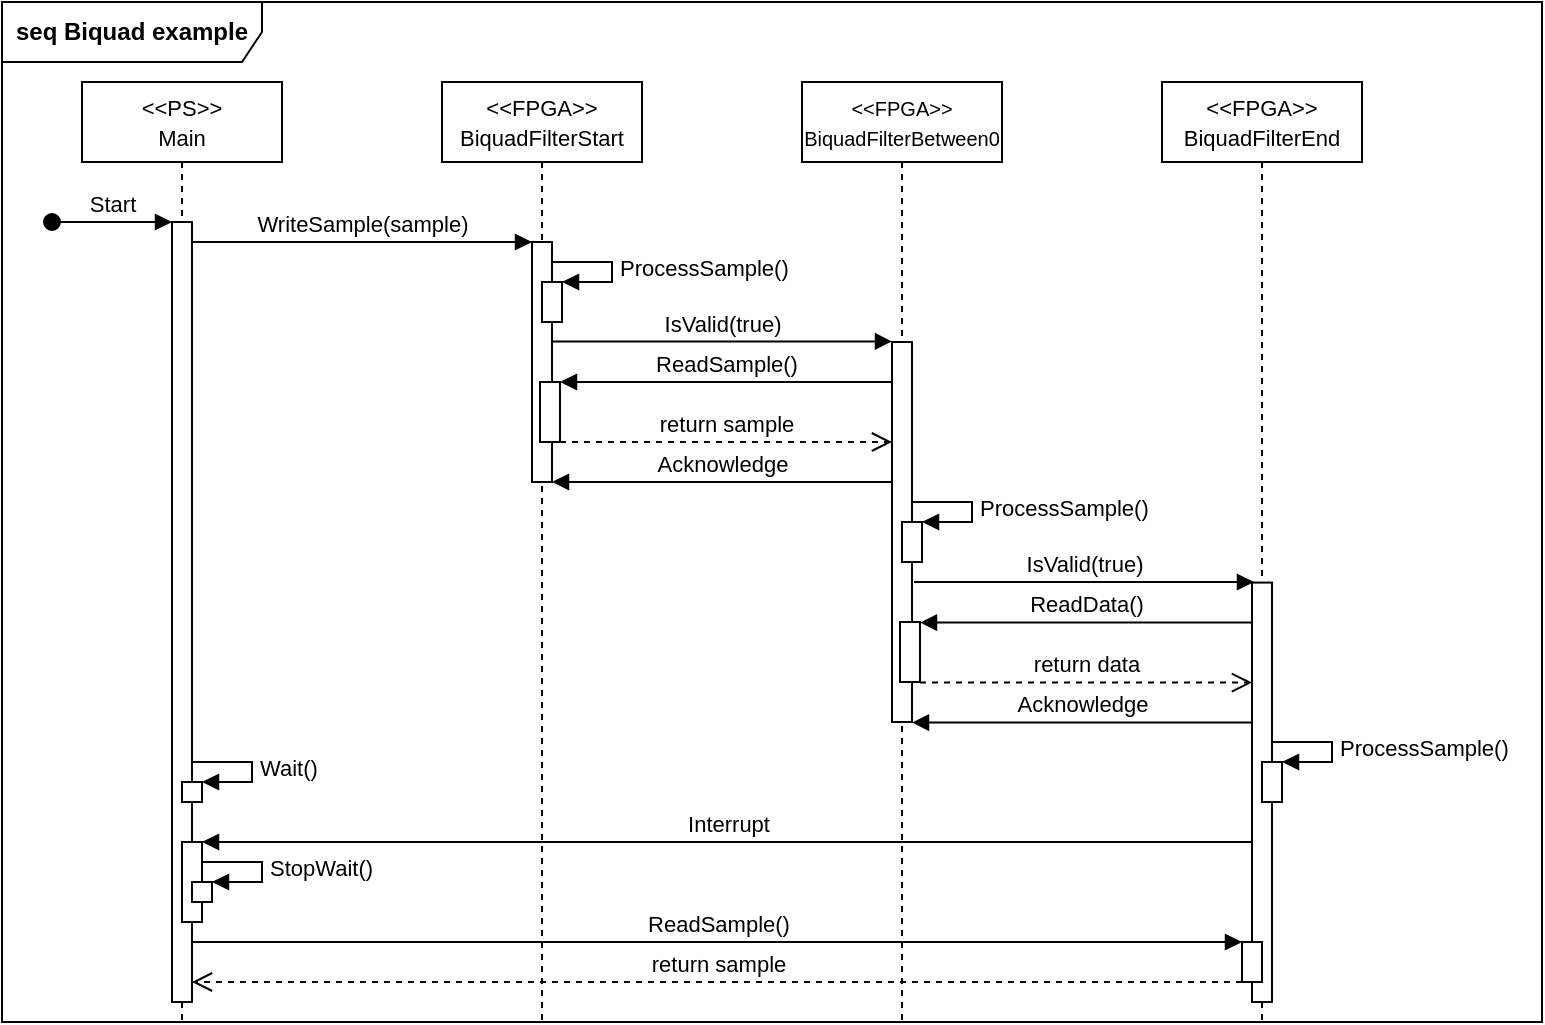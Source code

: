 <mxfile version="22.1.16" type="device">
  <diagram name="Side-1" id="L_77LswnBZLIQyHjaLs6">
    <mxGraphModel dx="1098" dy="1180" grid="1" gridSize="10" guides="1" tooltips="1" connect="1" arrows="1" fold="1" page="1" pageScale="1" pageWidth="827" pageHeight="1169" math="0" shadow="0">
      <root>
        <mxCell id="0" />
        <mxCell id="1" parent="0" />
        <mxCell id="HCo-VtdF44j6H7yDx8mx-44" value="&lt;b&gt;seq Biquad example&lt;/b&gt;" style="shape=umlFrame;whiteSpace=wrap;html=1;pointerEvents=0;width=130;height=30;" vertex="1" parent="1">
          <mxGeometry width="770" height="510" as="geometry" />
        </mxCell>
        <mxCell id="HCo-VtdF44j6H7yDx8mx-10" value="&lt;font style=&quot;font-size: 11px;&quot;&gt;&amp;lt;&amp;lt;FPGA&amp;gt;&amp;gt;&lt;br&gt;BiquadFilterEnd&lt;/font&gt;" style="shape=umlLifeline;perimeter=lifelinePerimeter;whiteSpace=wrap;html=1;container=0;dropTarget=0;collapsible=0;recursiveResize=0;outlineConnect=0;portConstraint=eastwest;newEdgeStyle={&quot;edgeStyle&quot;:&quot;elbowEdgeStyle&quot;,&quot;elbow&quot;:&quot;vertical&quot;,&quot;curved&quot;:0,&quot;rounded&quot;:0};" vertex="1" parent="1">
          <mxGeometry x="580" y="40" width="100" height="470" as="geometry" />
        </mxCell>
        <mxCell id="HCo-VtdF44j6H7yDx8mx-24" value="" style="html=1;points=[];perimeter=orthogonalPerimeter;outlineConnect=0;targetShapes=umlLifeline;portConstraint=eastwest;newEdgeStyle={&quot;edgeStyle&quot;:&quot;elbowEdgeStyle&quot;,&quot;elbow&quot;:&quot;vertical&quot;,&quot;curved&quot;:0,&quot;rounded&quot;:0};" vertex="1" parent="HCo-VtdF44j6H7yDx8mx-10">
          <mxGeometry x="45" y="250.29" width="10" height="209.71" as="geometry" />
        </mxCell>
        <mxCell id="HCo-VtdF44j6H7yDx8mx-25" value="IsValid(true)" style="html=1;verticalAlign=bottom;endArrow=block;curved=0;rounded=0;" edge="1" parent="HCo-VtdF44j6H7yDx8mx-10">
          <mxGeometry width="80" relative="1" as="geometry">
            <mxPoint x="-124" y="250" as="sourcePoint" />
            <mxPoint x="46" y="250" as="targetPoint" />
          </mxGeometry>
        </mxCell>
        <mxCell id="HCo-VtdF44j6H7yDx8mx-26" value="ReadData()" style="html=1;verticalAlign=bottom;endArrow=block;curved=0;rounded=0;" edge="1" parent="HCo-VtdF44j6H7yDx8mx-10">
          <mxGeometry width="80" relative="1" as="geometry">
            <mxPoint x="45" y="270.29" as="sourcePoint" />
            <mxPoint x="-121" y="270.29" as="targetPoint" />
          </mxGeometry>
        </mxCell>
        <mxCell id="HCo-VtdF44j6H7yDx8mx-27" value="return data" style="html=1;verticalAlign=bottom;endArrow=open;dashed=1;endSize=8;curved=0;rounded=0;" edge="1" parent="HCo-VtdF44j6H7yDx8mx-10">
          <mxGeometry relative="1" as="geometry">
            <mxPoint x="-121" y="300.29" as="sourcePoint" />
            <mxPoint x="45" y="300.29" as="targetPoint" />
          </mxGeometry>
        </mxCell>
        <mxCell id="HCo-VtdF44j6H7yDx8mx-28" value="Acknowledge" style="html=1;verticalAlign=bottom;endArrow=block;curved=0;rounded=0;" edge="1" parent="HCo-VtdF44j6H7yDx8mx-10">
          <mxGeometry width="80" relative="1" as="geometry">
            <mxPoint x="45" y="320.29" as="sourcePoint" />
            <mxPoint x="-125" y="320.29" as="targetPoint" />
          </mxGeometry>
        </mxCell>
        <mxCell id="HCo-VtdF44j6H7yDx8mx-33" value="" style="html=1;points=[[0,0,0,0,5],[0,1,0,0,-5],[1,0,0,0,5],[1,1,0,0,-5]];perimeter=orthogonalPerimeter;outlineConnect=0;targetShapes=umlLifeline;portConstraint=eastwest;newEdgeStyle={&quot;curved&quot;:0,&quot;rounded&quot;:0};" vertex="1" parent="HCo-VtdF44j6H7yDx8mx-10">
          <mxGeometry x="50" y="340" width="10" height="20" as="geometry" />
        </mxCell>
        <mxCell id="HCo-VtdF44j6H7yDx8mx-34" value="ProcessSample()" style="html=1;align=left;spacingLeft=2;endArrow=block;rounded=0;edgeStyle=orthogonalEdgeStyle;curved=0;rounded=0;" edge="1" parent="HCo-VtdF44j6H7yDx8mx-10" target="HCo-VtdF44j6H7yDx8mx-33">
          <mxGeometry relative="1" as="geometry">
            <mxPoint x="55" y="330" as="sourcePoint" />
            <Array as="points">
              <mxPoint x="85" y="330" />
              <mxPoint x="85" y="340" />
            </Array>
          </mxGeometry>
        </mxCell>
        <mxCell id="HCo-VtdF44j6H7yDx8mx-42" value="" style="html=1;points=[[0,0,0,0,5],[0,1,0,0,-5],[1,0,0,0,5],[1,1,0,0,-5]];perimeter=orthogonalPerimeter;outlineConnect=0;targetShapes=umlLifeline;portConstraint=eastwest;newEdgeStyle={&quot;curved&quot;:0,&quot;rounded&quot;:0};" vertex="1" parent="HCo-VtdF44j6H7yDx8mx-10">
          <mxGeometry x="40" y="430" width="10" height="20" as="geometry" />
        </mxCell>
        <mxCell id="HCo-VtdF44j6H7yDx8mx-1" value="&lt;font style=&quot;font-size: 11px;&quot;&gt;&amp;lt;&amp;lt;PS&amp;gt;&amp;gt;&lt;br&gt;Main&lt;br&gt;&lt;/font&gt;" style="shape=umlLifeline;perimeter=lifelinePerimeter;whiteSpace=wrap;html=1;container=0;dropTarget=0;collapsible=0;recursiveResize=0;outlineConnect=0;portConstraint=eastwest;newEdgeStyle={&quot;edgeStyle&quot;:&quot;elbowEdgeStyle&quot;,&quot;elbow&quot;:&quot;vertical&quot;,&quot;curved&quot;:0,&quot;rounded&quot;:0};" vertex="1" parent="1">
          <mxGeometry x="40" y="40" width="100" height="470" as="geometry" />
        </mxCell>
        <mxCell id="HCo-VtdF44j6H7yDx8mx-2" value="" style="html=1;points=[];perimeter=orthogonalPerimeter;outlineConnect=0;targetShapes=umlLifeline;portConstraint=eastwest;newEdgeStyle={&quot;edgeStyle&quot;:&quot;elbowEdgeStyle&quot;,&quot;elbow&quot;:&quot;vertical&quot;,&quot;curved&quot;:0,&quot;rounded&quot;:0};" vertex="1" parent="HCo-VtdF44j6H7yDx8mx-1">
          <mxGeometry x="45" y="70" width="10" height="390" as="geometry" />
        </mxCell>
        <mxCell id="HCo-VtdF44j6H7yDx8mx-3" value="Start" style="html=1;verticalAlign=bottom;startArrow=oval;endArrow=block;startSize=8;edgeStyle=elbowEdgeStyle;elbow=vertical;curved=0;rounded=0;" edge="1" parent="HCo-VtdF44j6H7yDx8mx-1" target="HCo-VtdF44j6H7yDx8mx-2">
          <mxGeometry relative="1" as="geometry">
            <mxPoint x="-15" y="70" as="sourcePoint" />
          </mxGeometry>
        </mxCell>
        <mxCell id="HCo-VtdF44j6H7yDx8mx-4" value="" style="html=1;points=[];perimeter=orthogonalPerimeter;outlineConnect=0;targetShapes=umlLifeline;portConstraint=eastwest;newEdgeStyle={&quot;edgeStyle&quot;:&quot;elbowEdgeStyle&quot;,&quot;elbow&quot;:&quot;vertical&quot;,&quot;curved&quot;:0,&quot;rounded&quot;:0};" vertex="1" parent="HCo-VtdF44j6H7yDx8mx-1">
          <mxGeometry x="50" y="380" width="10" height="40" as="geometry" />
        </mxCell>
        <mxCell id="HCo-VtdF44j6H7yDx8mx-37" value="" style="html=1;points=[[0,0,0,0,5],[0,1,0,0,-5],[1,0,0,0,5],[1,1,0,0,-5]];perimeter=orthogonalPerimeter;outlineConnect=0;targetShapes=umlLifeline;portConstraint=eastwest;newEdgeStyle={&quot;curved&quot;:0,&quot;rounded&quot;:0};" vertex="1" parent="HCo-VtdF44j6H7yDx8mx-1">
          <mxGeometry x="55" y="400" width="10" height="10" as="geometry" />
        </mxCell>
        <mxCell id="HCo-VtdF44j6H7yDx8mx-38" value="StopWait()" style="html=1;align=left;spacingLeft=2;endArrow=block;rounded=0;edgeStyle=orthogonalEdgeStyle;curved=0;rounded=0;" edge="1" target="HCo-VtdF44j6H7yDx8mx-37" parent="HCo-VtdF44j6H7yDx8mx-1">
          <mxGeometry relative="1" as="geometry">
            <mxPoint x="60" y="390" as="sourcePoint" />
            <Array as="points">
              <mxPoint x="90" y="390" />
              <mxPoint x="90" y="400" />
              <mxPoint x="60" y="400" />
            </Array>
          </mxGeometry>
        </mxCell>
        <mxCell id="HCo-VtdF44j6H7yDx8mx-40" value="" style="html=1;points=[[0,0,0,0,5],[0,1,0,0,-5],[1,0,0,0,5],[1,1,0,0,-5]];perimeter=orthogonalPerimeter;outlineConnect=0;targetShapes=umlLifeline;portConstraint=eastwest;newEdgeStyle={&quot;curved&quot;:0,&quot;rounded&quot;:0};" vertex="1" parent="HCo-VtdF44j6H7yDx8mx-1">
          <mxGeometry x="50" y="350" width="10" height="10" as="geometry" />
        </mxCell>
        <mxCell id="HCo-VtdF44j6H7yDx8mx-41" value="Wait()" style="html=1;align=left;spacingLeft=2;endArrow=block;rounded=0;edgeStyle=orthogonalEdgeStyle;curved=0;rounded=0;" edge="1" target="HCo-VtdF44j6H7yDx8mx-40" parent="HCo-VtdF44j6H7yDx8mx-1">
          <mxGeometry relative="1" as="geometry">
            <mxPoint x="55" y="340" as="sourcePoint" />
            <Array as="points">
              <mxPoint x="85" y="340" />
              <mxPoint x="85" y="350" />
              <mxPoint x="55" y="350" />
            </Array>
          </mxGeometry>
        </mxCell>
        <mxCell id="HCo-VtdF44j6H7yDx8mx-5" value="&lt;font style=&quot;font-size: 11px;&quot;&gt;&amp;lt;&amp;lt;FPGA&amp;gt;&amp;gt;&lt;br&gt;BiquadFilterStart&lt;/font&gt;" style="shape=umlLifeline;perimeter=lifelinePerimeter;whiteSpace=wrap;html=1;container=0;dropTarget=0;collapsible=0;recursiveResize=0;outlineConnect=0;portConstraint=eastwest;newEdgeStyle={&quot;edgeStyle&quot;:&quot;elbowEdgeStyle&quot;,&quot;elbow&quot;:&quot;vertical&quot;,&quot;curved&quot;:0,&quot;rounded&quot;:0};" vertex="1" parent="1">
          <mxGeometry x="220" y="40" width="100" height="470" as="geometry" />
        </mxCell>
        <mxCell id="HCo-VtdF44j6H7yDx8mx-6" value="" style="html=1;points=[];perimeter=orthogonalPerimeter;outlineConnect=0;targetShapes=umlLifeline;portConstraint=eastwest;newEdgeStyle={&quot;edgeStyle&quot;:&quot;elbowEdgeStyle&quot;,&quot;elbow&quot;:&quot;vertical&quot;,&quot;curved&quot;:0,&quot;rounded&quot;:0};" vertex="1" parent="HCo-VtdF44j6H7yDx8mx-5">
          <mxGeometry x="45" y="80" width="10" height="120" as="geometry" />
        </mxCell>
        <mxCell id="HCo-VtdF44j6H7yDx8mx-19" value="" style="html=1;points=[];perimeter=orthogonalPerimeter;outlineConnect=0;targetShapes=umlLifeline;portConstraint=eastwest;newEdgeStyle={&quot;edgeStyle&quot;:&quot;elbowEdgeStyle&quot;,&quot;elbow&quot;:&quot;vertical&quot;,&quot;curved&quot;:0,&quot;rounded&quot;:0};" vertex="1" parent="HCo-VtdF44j6H7yDx8mx-5">
          <mxGeometry x="49" y="150" width="10" height="30" as="geometry" />
        </mxCell>
        <mxCell id="HCo-VtdF44j6H7yDx8mx-29" value="" style="html=1;points=[[0,0,0,0,5],[0,1,0,0,-5],[1,0,0,0,5],[1,1,0,0,-5]];perimeter=orthogonalPerimeter;outlineConnect=0;targetShapes=umlLifeline;portConstraint=eastwest;newEdgeStyle={&quot;curved&quot;:0,&quot;rounded&quot;:0};" vertex="1" parent="HCo-VtdF44j6H7yDx8mx-5">
          <mxGeometry x="50" y="100" width="10" height="20" as="geometry" />
        </mxCell>
        <mxCell id="HCo-VtdF44j6H7yDx8mx-30" value="ProcessSample()" style="html=1;align=left;spacingLeft=2;endArrow=block;rounded=0;edgeStyle=orthogonalEdgeStyle;curved=0;rounded=0;" edge="1" target="HCo-VtdF44j6H7yDx8mx-29" parent="HCo-VtdF44j6H7yDx8mx-5" source="HCo-VtdF44j6H7yDx8mx-6">
          <mxGeometry relative="1" as="geometry">
            <mxPoint x="55" y="60" as="sourcePoint" />
            <Array as="points">
              <mxPoint x="85" y="90" />
              <mxPoint x="85" y="100" />
            </Array>
          </mxGeometry>
        </mxCell>
        <mxCell id="HCo-VtdF44j6H7yDx8mx-7" value="WriteSample(sample)" style="html=1;verticalAlign=bottom;endArrow=block;edgeStyle=elbowEdgeStyle;elbow=vertical;curved=0;rounded=0;" edge="1" parent="1" source="HCo-VtdF44j6H7yDx8mx-2" target="HCo-VtdF44j6H7yDx8mx-6">
          <mxGeometry relative="1" as="geometry">
            <mxPoint x="195" y="130" as="sourcePoint" />
            <Array as="points">
              <mxPoint x="180" y="120" />
            </Array>
            <mxPoint x="250" y="120" as="targetPoint" />
          </mxGeometry>
        </mxCell>
        <mxCell id="HCo-VtdF44j6H7yDx8mx-8" value="&lt;font style=&quot;font-size: 10px;&quot;&gt;&amp;lt;&amp;lt;FPGA&amp;gt;&amp;gt;&lt;br&gt;BiquadFilterBetween0&lt;/font&gt;" style="shape=umlLifeline;perimeter=lifelinePerimeter;whiteSpace=wrap;html=1;container=0;dropTarget=0;collapsible=0;recursiveResize=0;outlineConnect=0;portConstraint=eastwest;newEdgeStyle={&quot;edgeStyle&quot;:&quot;elbowEdgeStyle&quot;,&quot;elbow&quot;:&quot;vertical&quot;,&quot;curved&quot;:0,&quot;rounded&quot;:0};" vertex="1" parent="1">
          <mxGeometry x="400" y="40" width="100" height="470" as="geometry" />
        </mxCell>
        <mxCell id="HCo-VtdF44j6H7yDx8mx-9" value="" style="html=1;points=[];perimeter=orthogonalPerimeter;outlineConnect=0;targetShapes=umlLifeline;portConstraint=eastwest;newEdgeStyle={&quot;edgeStyle&quot;:&quot;elbowEdgeStyle&quot;,&quot;elbow&quot;:&quot;vertical&quot;,&quot;curved&quot;:0,&quot;rounded&quot;:0};" vertex="1" parent="HCo-VtdF44j6H7yDx8mx-8">
          <mxGeometry x="45" y="130" width="10" height="190" as="geometry" />
        </mxCell>
        <mxCell id="HCo-VtdF44j6H7yDx8mx-23" value="" style="html=1;points=[];perimeter=orthogonalPerimeter;outlineConnect=0;targetShapes=umlLifeline;portConstraint=eastwest;newEdgeStyle={&quot;edgeStyle&quot;:&quot;elbowEdgeStyle&quot;,&quot;elbow&quot;:&quot;vertical&quot;,&quot;curved&quot;:0,&quot;rounded&quot;:0};" vertex="1" parent="HCo-VtdF44j6H7yDx8mx-8">
          <mxGeometry x="49" y="270" width="10" height="30" as="geometry" />
        </mxCell>
        <mxCell id="HCo-VtdF44j6H7yDx8mx-31" value="" style="html=1;points=[[0,0,0,0,5],[0,1,0,0,-5],[1,0,0,0,5],[1,1,0,0,-5]];perimeter=orthogonalPerimeter;outlineConnect=0;targetShapes=umlLifeline;portConstraint=eastwest;newEdgeStyle={&quot;curved&quot;:0,&quot;rounded&quot;:0};" vertex="1" parent="HCo-VtdF44j6H7yDx8mx-8">
          <mxGeometry x="50" y="220" width="10" height="20" as="geometry" />
        </mxCell>
        <mxCell id="HCo-VtdF44j6H7yDx8mx-32" value="ProcessSample()" style="html=1;align=left;spacingLeft=2;endArrow=block;rounded=0;edgeStyle=orthogonalEdgeStyle;curved=0;rounded=0;" edge="1" parent="HCo-VtdF44j6H7yDx8mx-8">
          <mxGeometry relative="1" as="geometry">
            <mxPoint x="55" y="210" as="sourcePoint" />
            <Array as="points">
              <mxPoint x="85" y="210" />
              <mxPoint x="85" y="220" />
            </Array>
            <mxPoint x="60" y="220" as="targetPoint" />
          </mxGeometry>
        </mxCell>
        <mxCell id="HCo-VtdF44j6H7yDx8mx-18" value="IsValid(true)" style="html=1;verticalAlign=bottom;endArrow=block;curved=0;rounded=0;" edge="1" parent="1">
          <mxGeometry width="80" relative="1" as="geometry">
            <mxPoint x="275" y="169.71" as="sourcePoint" />
            <mxPoint x="445" y="169.71" as="targetPoint" />
          </mxGeometry>
        </mxCell>
        <mxCell id="HCo-VtdF44j6H7yDx8mx-20" value="ReadSample()" style="html=1;verticalAlign=bottom;endArrow=block;curved=0;rounded=0;" edge="1" parent="1">
          <mxGeometry width="80" relative="1" as="geometry">
            <mxPoint x="445" y="190" as="sourcePoint" />
            <mxPoint x="279" y="190" as="targetPoint" />
          </mxGeometry>
        </mxCell>
        <mxCell id="HCo-VtdF44j6H7yDx8mx-21" value="return sample" style="html=1;verticalAlign=bottom;endArrow=open;dashed=1;endSize=8;curved=0;rounded=0;" edge="1" parent="1">
          <mxGeometry relative="1" as="geometry">
            <mxPoint x="279" y="220" as="sourcePoint" />
            <mxPoint x="445" y="220" as="targetPoint" />
          </mxGeometry>
        </mxCell>
        <mxCell id="HCo-VtdF44j6H7yDx8mx-22" value="Acknowledge" style="html=1;verticalAlign=bottom;endArrow=block;curved=0;rounded=0;" edge="1" parent="1">
          <mxGeometry width="80" relative="1" as="geometry">
            <mxPoint x="445" y="240" as="sourcePoint" />
            <mxPoint x="275" y="240" as="targetPoint" />
          </mxGeometry>
        </mxCell>
        <mxCell id="HCo-VtdF44j6H7yDx8mx-35" value="Interrupt" style="html=1;verticalAlign=bottom;endArrow=block;curved=0;rounded=0;" edge="1" parent="1">
          <mxGeometry width="80" relative="1" as="geometry">
            <mxPoint x="625" y="420" as="sourcePoint" />
            <mxPoint x="100" y="420" as="targetPoint" />
          </mxGeometry>
        </mxCell>
        <mxCell id="HCo-VtdF44j6H7yDx8mx-36" value="ReadSample()" style="html=1;verticalAlign=bottom;endArrow=block;curved=0;rounded=0;" edge="1" parent="1" target="HCo-VtdF44j6H7yDx8mx-42">
          <mxGeometry width="80" relative="1" as="geometry">
            <mxPoint x="95" y="470" as="sourcePoint" />
            <mxPoint x="590" y="470" as="targetPoint" />
          </mxGeometry>
        </mxCell>
        <mxCell id="HCo-VtdF44j6H7yDx8mx-43" value="return sample" style="html=1;verticalAlign=bottom;endArrow=open;dashed=1;endSize=8;curved=0;rounded=0;" edge="1" parent="1">
          <mxGeometry relative="1" as="geometry">
            <mxPoint x="620" y="490" as="sourcePoint" />
            <mxPoint x="95" y="490" as="targetPoint" />
          </mxGeometry>
        </mxCell>
      </root>
    </mxGraphModel>
  </diagram>
</mxfile>
